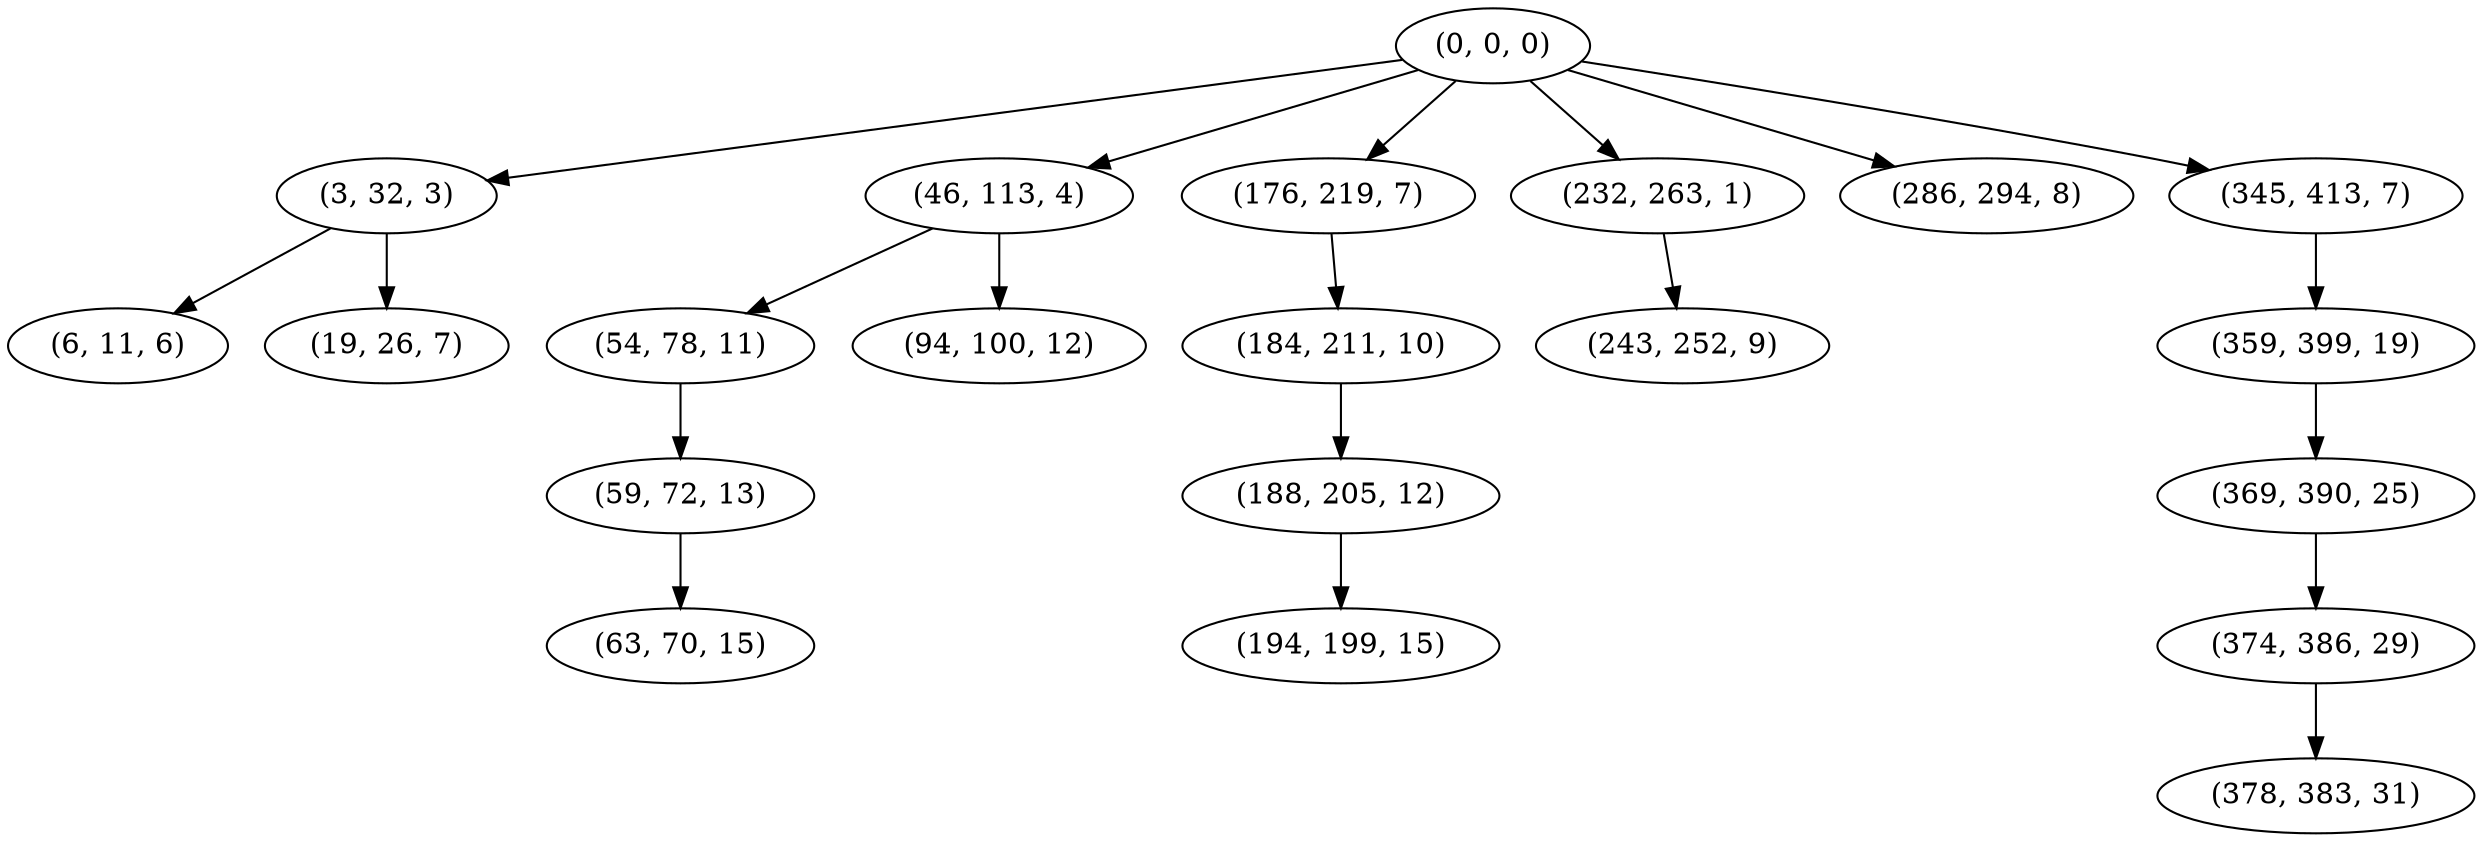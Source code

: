 digraph tree {
    "(0, 0, 0)";
    "(3, 32, 3)";
    "(6, 11, 6)";
    "(19, 26, 7)";
    "(46, 113, 4)";
    "(54, 78, 11)";
    "(59, 72, 13)";
    "(63, 70, 15)";
    "(94, 100, 12)";
    "(176, 219, 7)";
    "(184, 211, 10)";
    "(188, 205, 12)";
    "(194, 199, 15)";
    "(232, 263, 1)";
    "(243, 252, 9)";
    "(286, 294, 8)";
    "(345, 413, 7)";
    "(359, 399, 19)";
    "(369, 390, 25)";
    "(374, 386, 29)";
    "(378, 383, 31)";
    "(0, 0, 0)" -> "(3, 32, 3)";
    "(0, 0, 0)" -> "(46, 113, 4)";
    "(0, 0, 0)" -> "(176, 219, 7)";
    "(0, 0, 0)" -> "(232, 263, 1)";
    "(0, 0, 0)" -> "(286, 294, 8)";
    "(0, 0, 0)" -> "(345, 413, 7)";
    "(3, 32, 3)" -> "(6, 11, 6)";
    "(3, 32, 3)" -> "(19, 26, 7)";
    "(46, 113, 4)" -> "(54, 78, 11)";
    "(46, 113, 4)" -> "(94, 100, 12)";
    "(54, 78, 11)" -> "(59, 72, 13)";
    "(59, 72, 13)" -> "(63, 70, 15)";
    "(176, 219, 7)" -> "(184, 211, 10)";
    "(184, 211, 10)" -> "(188, 205, 12)";
    "(188, 205, 12)" -> "(194, 199, 15)";
    "(232, 263, 1)" -> "(243, 252, 9)";
    "(345, 413, 7)" -> "(359, 399, 19)";
    "(359, 399, 19)" -> "(369, 390, 25)";
    "(369, 390, 25)" -> "(374, 386, 29)";
    "(374, 386, 29)" -> "(378, 383, 31)";
}

